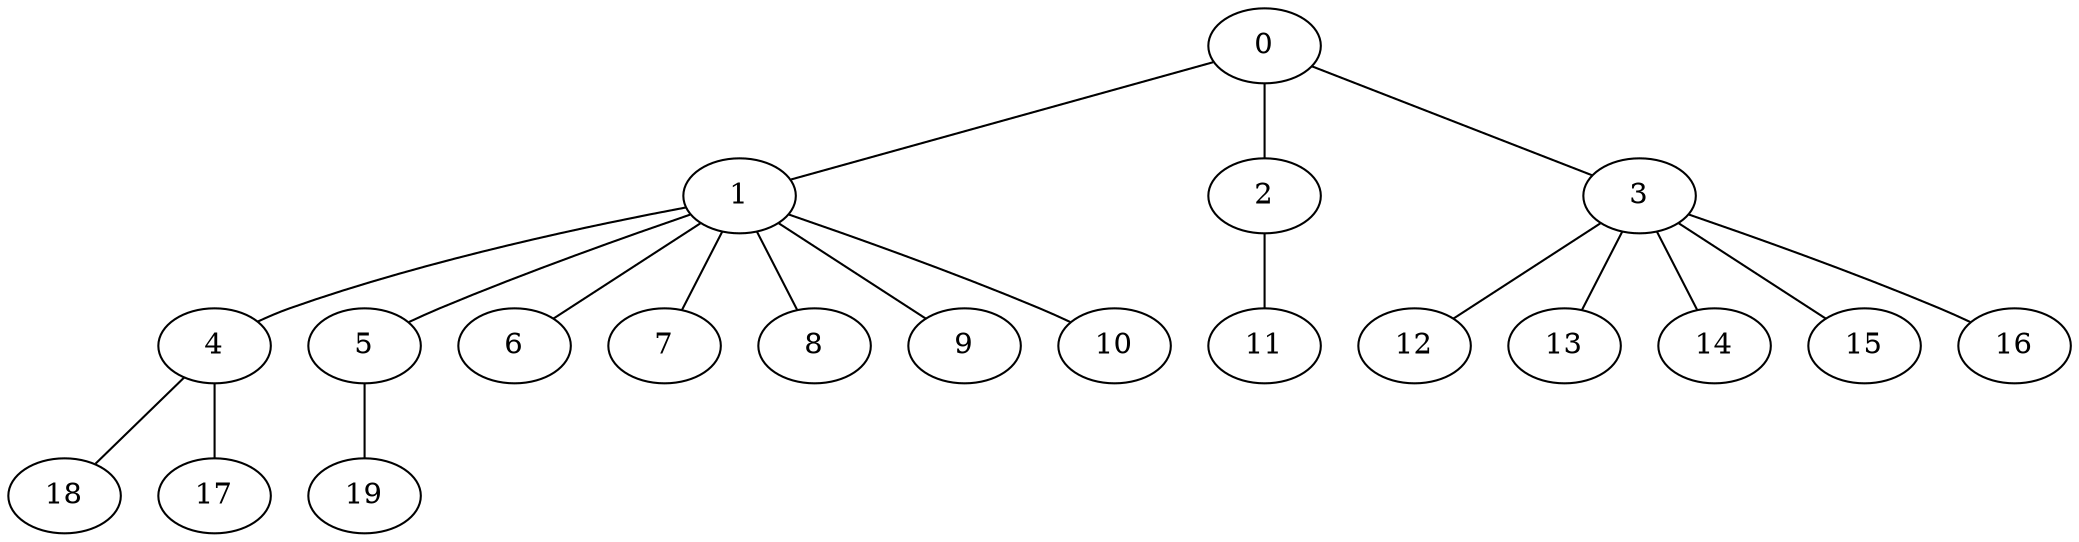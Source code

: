 
graph graphname {
    0 -- 1
0 -- 2
0 -- 3
1 -- 4
1 -- 5
1 -- 6
1 -- 7
1 -- 8
1 -- 9
1 -- 10
2 -- 11
3 -- 12
3 -- 13
3 -- 14
3 -- 15
3 -- 16
4 -- 18
4 -- 17
5 -- 19

}
